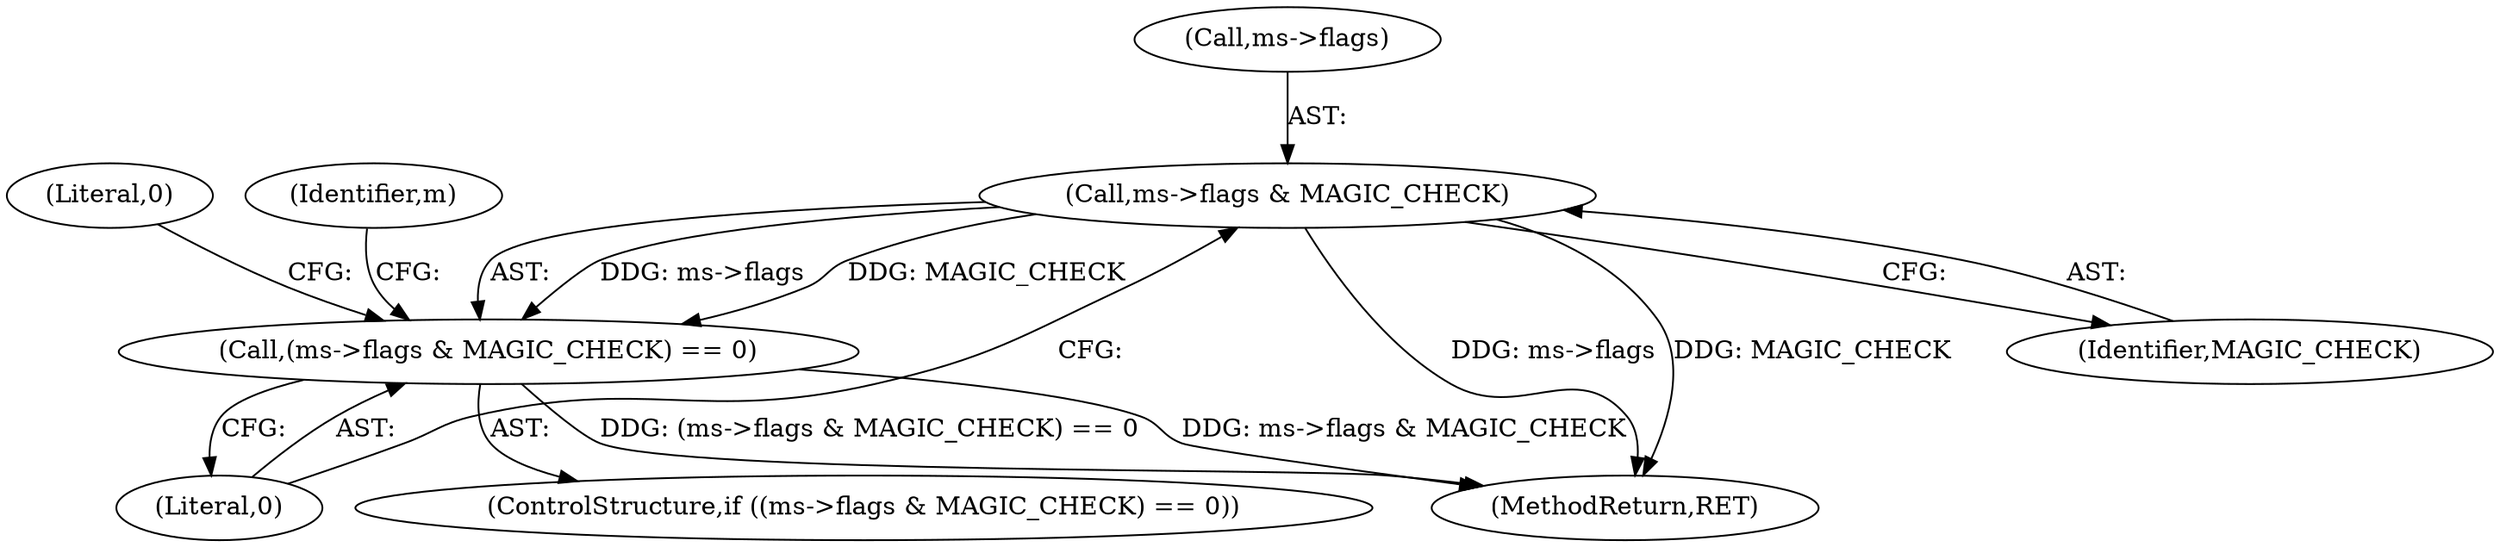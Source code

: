 digraph "0_file_4a284c89d6ef11aca34da65da7d673050a5ea320_0@pointer" {
"1000106" [label="(Call,ms->flags & MAGIC_CHECK)"];
"1000105" [label="(Call,(ms->flags & MAGIC_CHECK) == 0)"];
"1000110" [label="(Identifier,MAGIC_CHECK)"];
"1000106" [label="(Call,ms->flags & MAGIC_CHECK)"];
"1000105" [label="(Call,(ms->flags & MAGIC_CHECK) == 0)"];
"1000111" [label="(Literal,0)"];
"1000104" [label="(ControlStructure,if ((ms->flags & MAGIC_CHECK) == 0))"];
"1000107" [label="(Call,ms->flags)"];
"1000256" [label="(MethodReturn,RET)"];
"1000113" [label="(Literal,0)"];
"1000119" [label="(Identifier,m)"];
"1000106" -> "1000105"  [label="AST: "];
"1000106" -> "1000110"  [label="CFG: "];
"1000107" -> "1000106"  [label="AST: "];
"1000110" -> "1000106"  [label="AST: "];
"1000111" -> "1000106"  [label="CFG: "];
"1000106" -> "1000256"  [label="DDG: ms->flags"];
"1000106" -> "1000256"  [label="DDG: MAGIC_CHECK"];
"1000106" -> "1000105"  [label="DDG: ms->flags"];
"1000106" -> "1000105"  [label="DDG: MAGIC_CHECK"];
"1000105" -> "1000104"  [label="AST: "];
"1000105" -> "1000111"  [label="CFG: "];
"1000111" -> "1000105"  [label="AST: "];
"1000113" -> "1000105"  [label="CFG: "];
"1000119" -> "1000105"  [label="CFG: "];
"1000105" -> "1000256"  [label="DDG: (ms->flags & MAGIC_CHECK) == 0"];
"1000105" -> "1000256"  [label="DDG: ms->flags & MAGIC_CHECK"];
}
